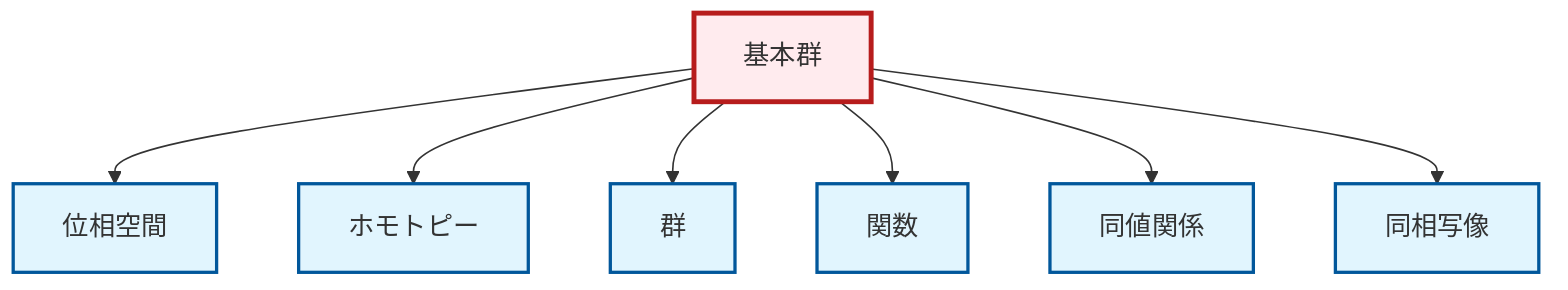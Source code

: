 graph TD
    classDef definition fill:#e1f5fe,stroke:#01579b,stroke-width:2px
    classDef theorem fill:#f3e5f5,stroke:#4a148c,stroke-width:2px
    classDef axiom fill:#fff3e0,stroke:#e65100,stroke-width:2px
    classDef example fill:#e8f5e9,stroke:#1b5e20,stroke-width:2px
    classDef current fill:#ffebee,stroke:#b71c1c,stroke-width:3px
    def-homeomorphism["同相写像"]:::definition
    def-equivalence-relation["同値関係"]:::definition
    def-homotopy["ホモトピー"]:::definition
    def-fundamental-group["基本群"]:::definition
    def-function["関数"]:::definition
    def-topological-space["位相空間"]:::definition
    def-group["群"]:::definition
    def-fundamental-group --> def-topological-space
    def-fundamental-group --> def-homotopy
    def-fundamental-group --> def-group
    def-fundamental-group --> def-function
    def-fundamental-group --> def-equivalence-relation
    def-fundamental-group --> def-homeomorphism
    class def-fundamental-group current